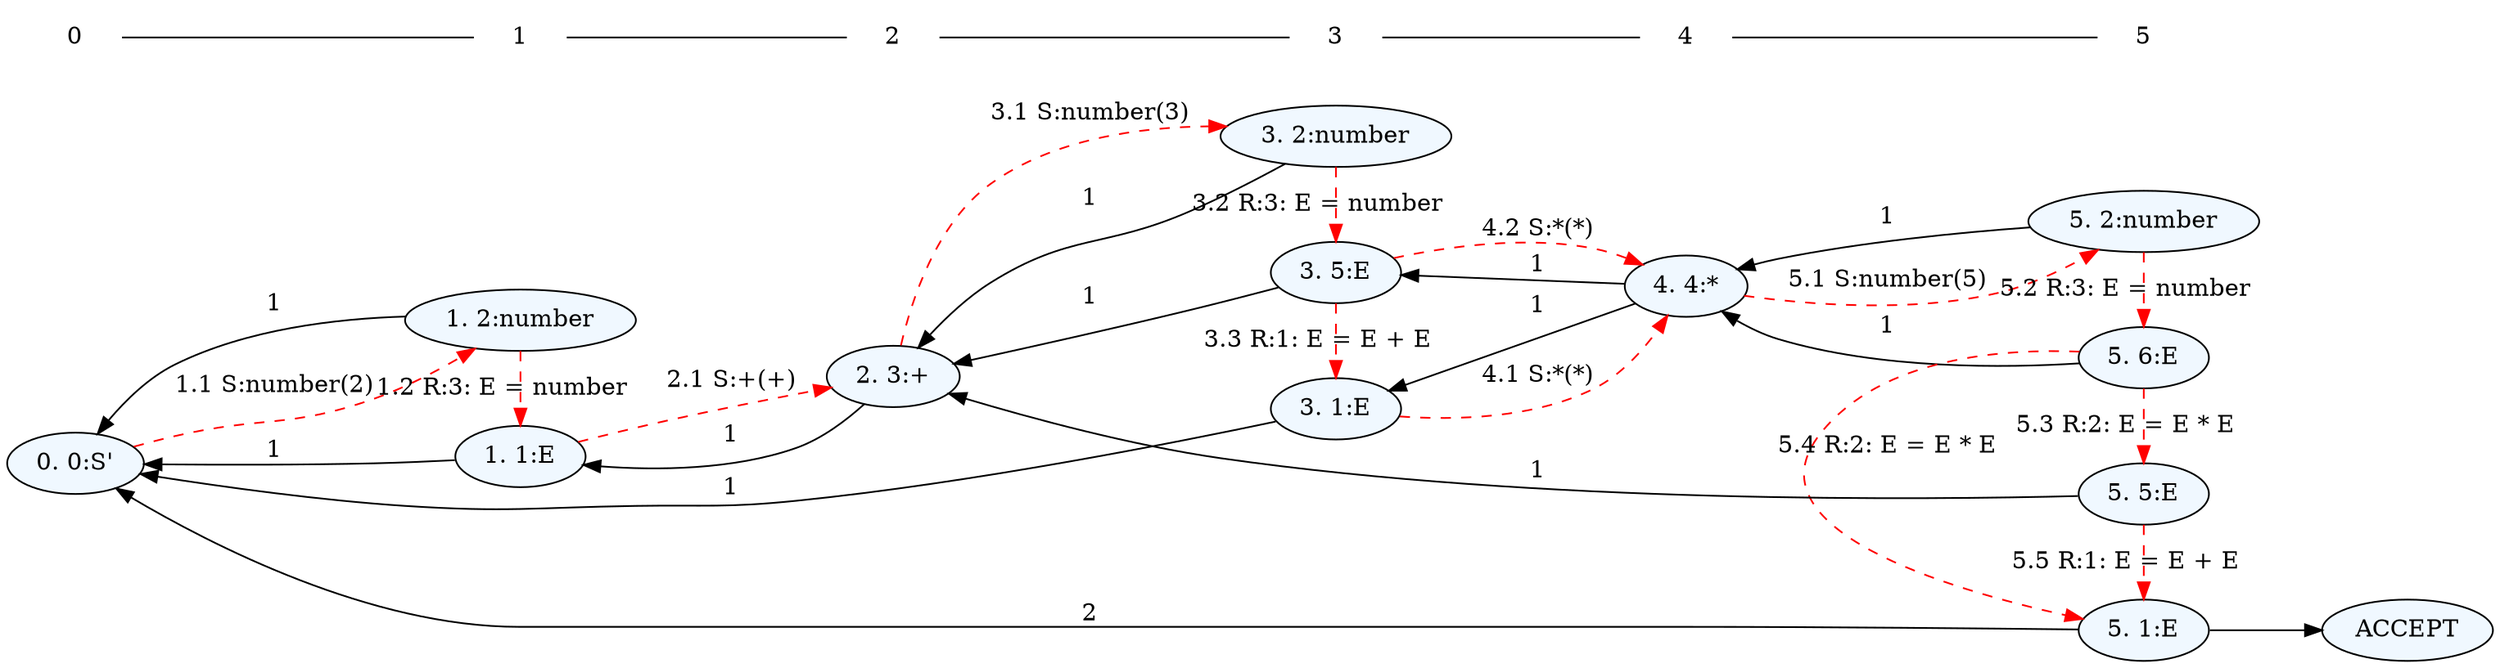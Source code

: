 
    digraph parglare_trace {
    rankdir=LR
    fontname = "Bitstream Vera Sans"
    fontsize = 8
    node[
        style=filled,
        fillcolor=aliceblue
    ]
    nodesep = 0.3
    edge[dir=black,arrowtail=empty]

head_0_0 [label="0. 0:S'"];
head_1_2 [label="1. 2:number"];
head_1_1 [label="1. 1:E"];
head_1_2 -> head_0_0 [label="1"];
head_0_0 -> head_1_2 [label="1.1 S:number(2)" color="red" style="dashed"];
head_1_1 -> head_0_0 [label="1"];
head_1_2 -> head_1_1 [label="1.2 R:3: E = number" color="red" style="dashed"];
head_2_3 [label="2. 3:+"];
head_2_3 -> head_1_1 [label="1"];
head_1_1 -> head_2_3 [label="2.1 S:+(+)" color="red" style="dashed"];
head_3_2 [label="3. 2:number"];
head_3_5 [label="3. 5:E"];
head_3_1 [label="3. 1:E"];
head_3_2 -> head_2_3 [label="1"];
head_2_3 -> head_3_2 [label="3.1 S:number(3)" color="red" style="dashed"];
head_3_5 -> head_2_3 [label="1"];
head_3_2 -> head_3_5 [label="3.2 R:3: E = number" color="red" style="dashed"];
head_3_1 -> head_0_0 [label="1"];
head_3_5 -> head_3_1 [label="3.3 R:1: E = E + E" color="red" style="dashed"];
head_4_4 [label="4. 4:*"];
head_4_4 -> head_3_1 [label="1"];
head_3_1 -> head_4_4 [label="4.1 S:*(*)" color="red" style="dashed"];
head_4_4 -> head_3_5 [label="1"];
head_3_5 -> head_4_4 [label="4.2 S:*(*)" color="red" style="dashed"];

head_5_1 -> ACCEPT;
head_5_2 [label="5. 2:number"];
head_5_6 [label="5. 6:E"];
head_5_5 [label="5. 5:E"];
head_5_1 [label="5. 1:E"];
head_5_2 -> head_4_4 [label="1"];
head_4_4 -> head_5_2 [label="5.1 S:number(5)" color="red" style="dashed"];
head_5_6 -> head_4_4 [label="1"];
head_5_2 -> head_5_6 [label="5.2 R:3: E = number" color="red" style="dashed"];
head_5_5 -> head_2_3 [label="1"];
head_5_6 -> head_5_5 [label="5.3 R:2: E = E * E" color="red" style="dashed"];
head_5_1 -> head_0_0 [label="2"];
head_5_6 -> head_5_1 [label="5.4 R:2: E = E * E" color="red" style="dashed"];
head_5_5 -> head_5_1 [label="5.5 R:1: E = E + E" color="red" style="dashed"];

node [shape=none, style=""]
{rank=same; 0;  head_0_0;}
{rank=same; 1;  head_1_2; head_1_1;}
{rank=same; 2;  head_2_3;}
{rank=same; 3;  head_3_2; head_3_5; head_3_1;}
{rank=same; 4;  head_4_4;}
{rank=same; 5;  head_5_2; head_5_6; head_5_5; head_5_1;}
0->1->2->3->4->5[arrowhead=none];
}
